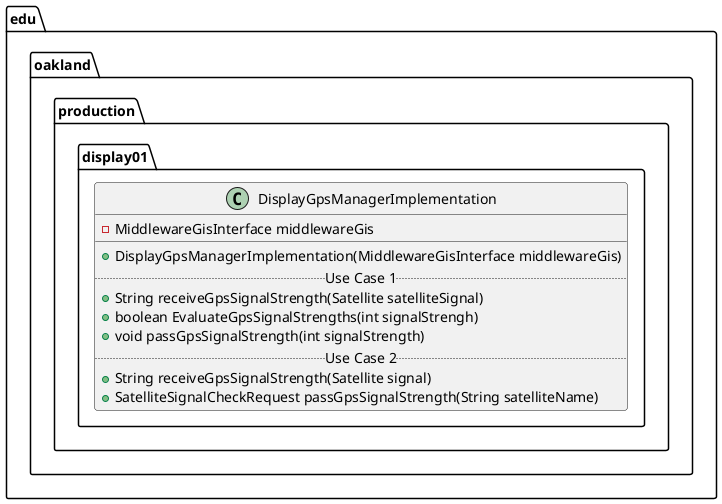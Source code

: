 @startuml DisplayGpsManagerImplementation

package edu.oakland.production.display01 {
  class DisplayGpsManagerImplementation {
    - MiddlewareGisInterface middlewareGis
   __
    + DisplayGpsManagerImplementation(MiddlewareGisInterface middlewareGis)
    .. Use Case 1 ..
    + String receiveGpsSignalStrength(Satellite satelliteSignal)
    + boolean EvaluateGpsSignalStrengths(int signalStrengh)
    + void passGpsSignalStrength(int signalStrength)
    .. Use Case 2 ..
    + String receiveGpsSignalStrength(Satellite signal)
    + SatelliteSignalCheckRequest passGpsSignalStrength(String satelliteName)
    }
}

@enduml